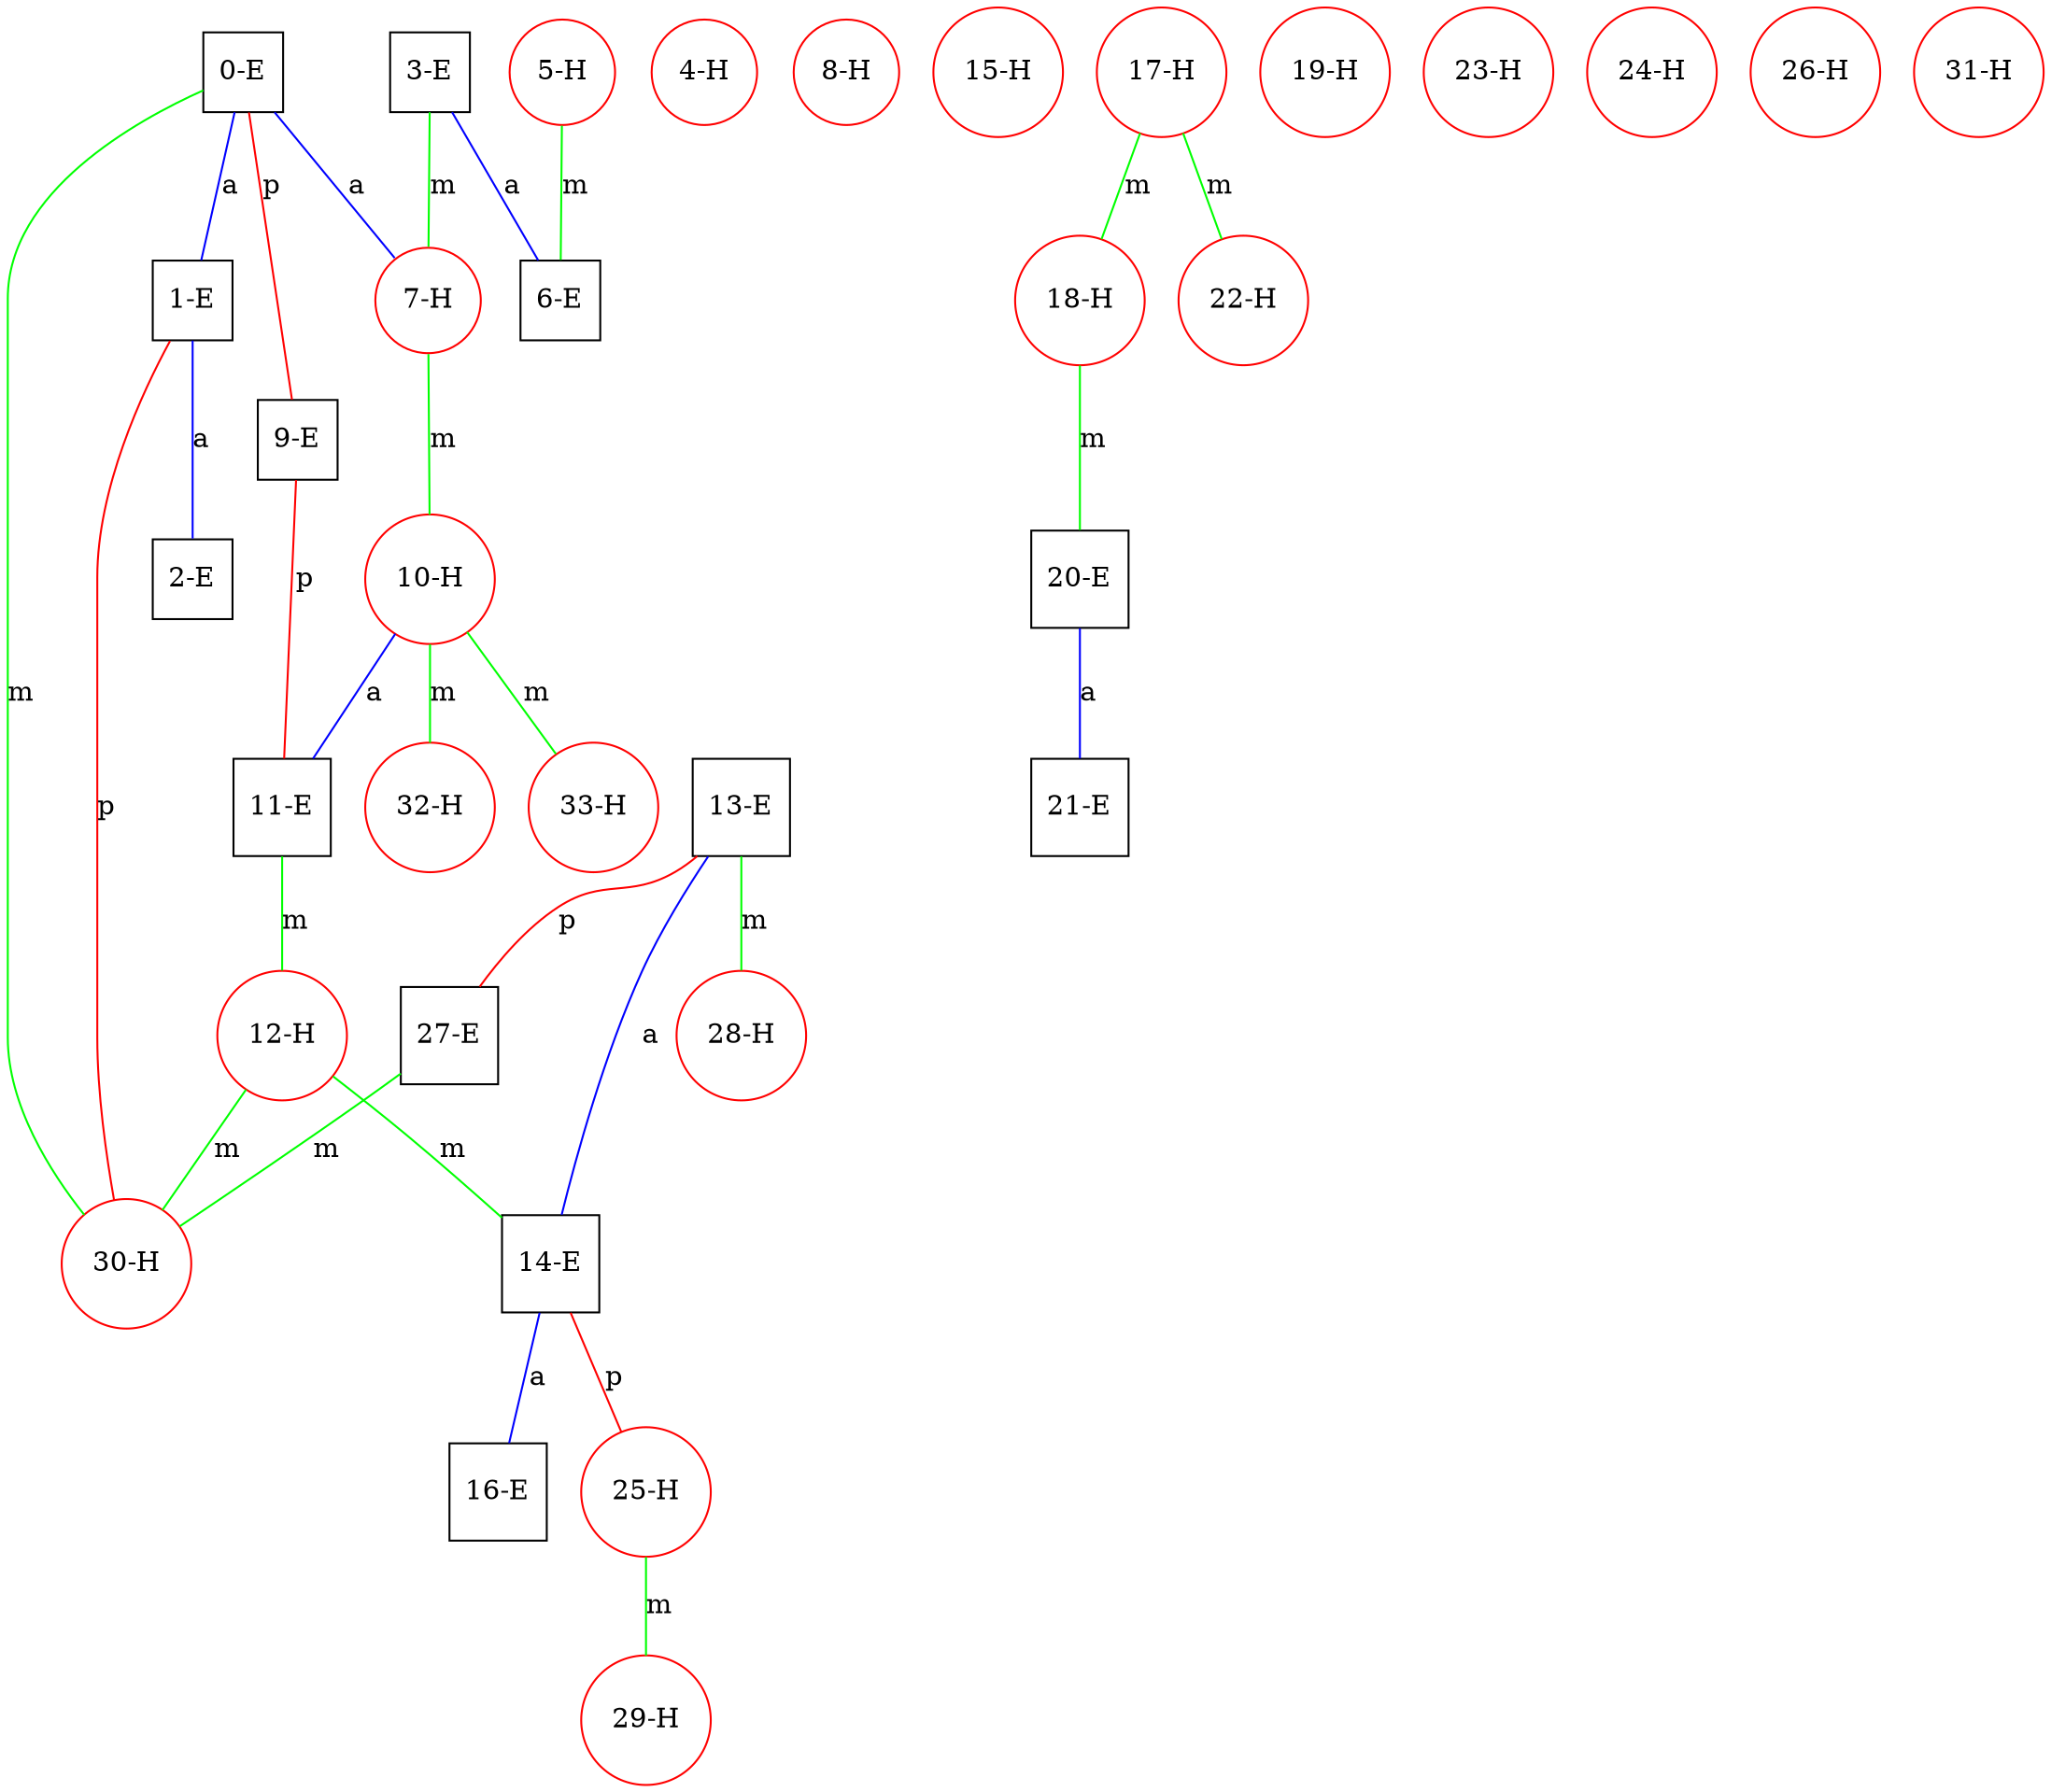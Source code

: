 graph ProteinGraph {
    0 [label="0-E" shape=square color=black];
    1 [label="1-E" shape=square color=black];
    2 [label="2-E" shape=square color=black];
    3 [label="3-E" shape=square color=black];
    4 [label="4-H" shape=circle color=red];
    5 [label="5-H" shape=circle color=red];
    6 [label="6-E" shape=square color=black];
    7 [label="7-H" shape=circle color=red];
    8 [label="8-H" shape=circle color=red];
    9 [label="9-E" shape=square color=black];
    10 [label="10-H" shape=circle color=red];
    11 [label="11-E" shape=square color=black];
    12 [label="12-H" shape=circle color=red];
    13 [label="13-E" shape=square color=black];
    14 [label="14-E" shape=square color=black];
    15 [label="15-H" shape=circle color=red];
    16 [label="16-E" shape=square color=black];
    17 [label="17-H" shape=circle color=red];
    18 [label="18-H" shape=circle color=red];
    19 [label="19-H" shape=circle color=red];
    20 [label="20-E" shape=square color=black];
    21 [label="21-E" shape=square color=black];
    22 [label="22-H" shape=circle color=red];
    23 [label="23-H" shape=circle color=red];
    24 [label="24-H" shape=circle color=red];
    25 [label="25-H" shape=circle color=red];
    26 [label="26-H" shape=circle color=red];
    27 [label="27-E" shape=square color=black];
    28 [label="28-H" shape=circle color=red];
    29 [label="29-H" shape=circle color=red];
    30 [label="30-H" shape=circle color=red];
    31 [label="31-H" shape=circle color=red];
    32 [label="32-H" shape=circle color=red];
    33 [label="33-H" shape=circle color=red];
    0 -- 1 [label="a" color=blue];
    0 -- 7 [label="a" color=blue];
    0 -- 9 [label="p" color=red];
    0 -- 30 [label="m" color=green];
    1 -- 2 [label="a" color=blue];
    1 -- 30 [label="p" color=red];
    3 -- 6 [label="a" color=blue];
    3 -- 7 [label="m" color=green];
    5 -- 6 [label="m" color=green];
    7 -- 10 [label="m" color=green];
    9 -- 11 [label="p" color=red];
    10 -- 11 [label="a" color=blue];
    10 -- 32 [label="m" color=green];
    10 -- 33 [label="m" color=green];
    11 -- 12 [label="m" color=green];
    12 -- 14 [label="m" color=green];
    12 -- 30 [label="m" color=green];
    13 -- 14 [label="a" color=blue];
    13 -- 27 [label="p" color=red];
    13 -- 28 [label="m" color=green];
    14 -- 16 [label="a" color=blue];
    14 -- 25 [label="p" color=red];
    17 -- 18 [label="m" color=green];
    17 -- 22 [label="m" color=green];
    18 -- 20 [label="m" color=green];
    20 -- 21 [label="a" color=blue];
    25 -- 29 [label="m" color=green];
    27 -- 30 [label="m" color=green];
}
